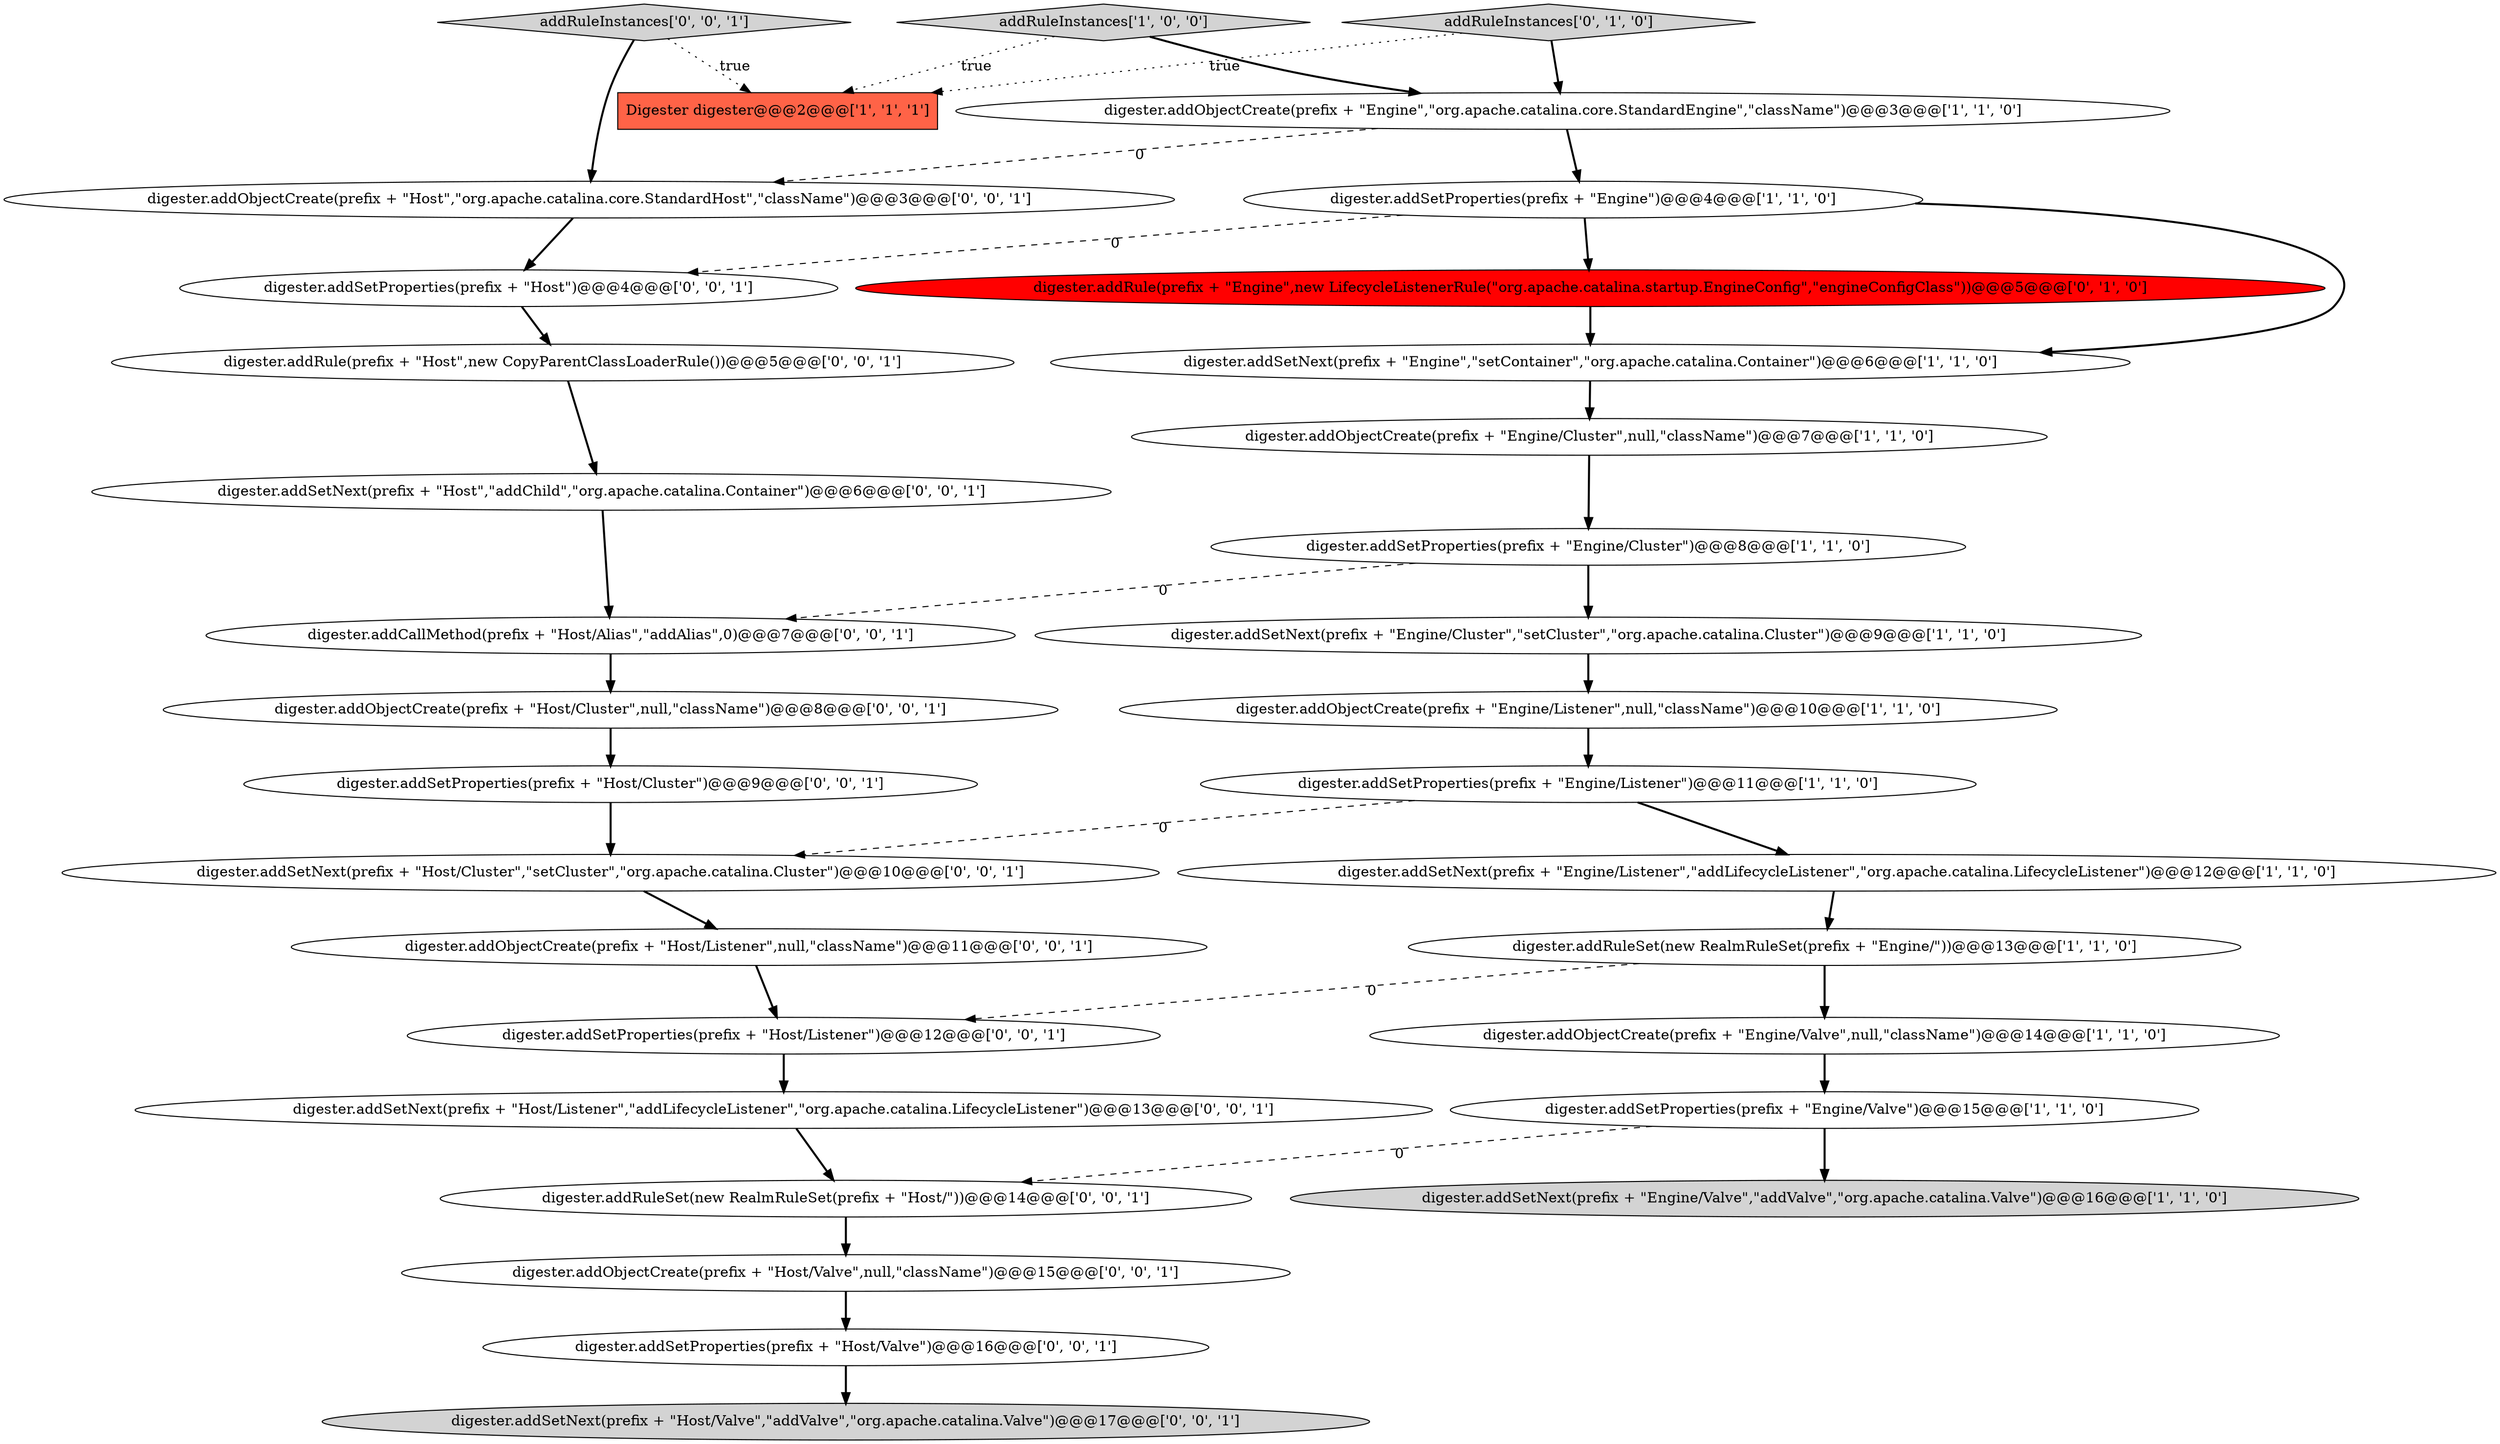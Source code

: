 digraph {
2 [style = filled, label = "digester.addObjectCreate(prefix + \"Engine\",\"org.apache.catalina.core.StandardEngine\",\"className\")@@@3@@@['1', '1', '0']", fillcolor = white, shape = ellipse image = "AAA0AAABBB1BBB"];
17 [style = filled, label = "digester.addObjectCreate(prefix + \"Host/Valve\",null,\"className\")@@@15@@@['0', '0', '1']", fillcolor = white, shape = ellipse image = "AAA0AAABBB3BBB"];
28 [style = filled, label = "digester.addSetNext(prefix + \"Host/Cluster\",\"setCluster\",\"org.apache.catalina.Cluster\")@@@10@@@['0', '0', '1']", fillcolor = white, shape = ellipse image = "AAA0AAABBB3BBB"];
31 [style = filled, label = "digester.addCallMethod(prefix + \"Host/Alias\",\"addAlias\",0)@@@7@@@['0', '0', '1']", fillcolor = white, shape = ellipse image = "AAA0AAABBB3BBB"];
9 [style = filled, label = "digester.addObjectCreate(prefix + \"Engine/Cluster\",null,\"className\")@@@7@@@['1', '1', '0']", fillcolor = white, shape = ellipse image = "AAA0AAABBB1BBB"];
6 [style = filled, label = "digester.addSetProperties(prefix + \"Engine/Cluster\")@@@8@@@['1', '1', '0']", fillcolor = white, shape = ellipse image = "AAA0AAABBB1BBB"];
4 [style = filled, label = "digester.addSetProperties(prefix + \"Engine/Valve\")@@@15@@@['1', '1', '0']", fillcolor = white, shape = ellipse image = "AAA0AAABBB1BBB"];
18 [style = filled, label = "digester.addRuleSet(new RealmRuleSet(prefix + \"Host/\"))@@@14@@@['0', '0', '1']", fillcolor = white, shape = ellipse image = "AAA0AAABBB3BBB"];
0 [style = filled, label = "digester.addSetProperties(prefix + \"Engine\")@@@4@@@['1', '1', '0']", fillcolor = white, shape = ellipse image = "AAA0AAABBB1BBB"];
12 [style = filled, label = "Digester digester@@@2@@@['1', '1', '1']", fillcolor = tomato, shape = box image = "AAA0AAABBB1BBB"];
19 [style = filled, label = "digester.addSetNext(prefix + \"Host\",\"addChild\",\"org.apache.catalina.Container\")@@@6@@@['0', '0', '1']", fillcolor = white, shape = ellipse image = "AAA0AAABBB3BBB"];
27 [style = filled, label = "digester.addObjectCreate(prefix + \"Host\",\"org.apache.catalina.core.StandardHost\",\"className\")@@@3@@@['0', '0', '1']", fillcolor = white, shape = ellipse image = "AAA0AAABBB3BBB"];
10 [style = filled, label = "addRuleInstances['1', '0', '0']", fillcolor = lightgray, shape = diamond image = "AAA0AAABBB1BBB"];
32 [style = filled, label = "digester.addSetProperties(prefix + \"Host\")@@@4@@@['0', '0', '1']", fillcolor = white, shape = ellipse image = "AAA0AAABBB3BBB"];
5 [style = filled, label = "digester.addSetProperties(prefix + \"Engine/Listener\")@@@11@@@['1', '1', '0']", fillcolor = white, shape = ellipse image = "AAA0AAABBB1BBB"];
26 [style = filled, label = "digester.addSetProperties(prefix + \"Host/Listener\")@@@12@@@['0', '0', '1']", fillcolor = white, shape = ellipse image = "AAA0AAABBB3BBB"];
23 [style = filled, label = "digester.addObjectCreate(prefix + \"Host/Listener\",null,\"className\")@@@11@@@['0', '0', '1']", fillcolor = white, shape = ellipse image = "AAA0AAABBB3BBB"];
14 [style = filled, label = "digester.addObjectCreate(prefix + \"Engine/Valve\",null,\"className\")@@@14@@@['1', '1', '0']", fillcolor = white, shape = ellipse image = "AAA0AAABBB1BBB"];
29 [style = filled, label = "digester.addRule(prefix + \"Host\",new CopyParentClassLoaderRule())@@@5@@@['0', '0', '1']", fillcolor = white, shape = ellipse image = "AAA0AAABBB3BBB"];
30 [style = filled, label = "digester.addSetNext(prefix + \"Host/Listener\",\"addLifecycleListener\",\"org.apache.catalina.LifecycleListener\")@@@13@@@['0', '0', '1']", fillcolor = white, shape = ellipse image = "AAA0AAABBB3BBB"];
20 [style = filled, label = "digester.addSetNext(prefix + \"Host/Valve\",\"addValve\",\"org.apache.catalina.Valve\")@@@17@@@['0', '0', '1']", fillcolor = lightgray, shape = ellipse image = "AAA0AAABBB3BBB"];
13 [style = filled, label = "digester.addSetNext(prefix + \"Engine/Listener\",\"addLifecycleListener\",\"org.apache.catalina.LifecycleListener\")@@@12@@@['1', '1', '0']", fillcolor = white, shape = ellipse image = "AAA0AAABBB1BBB"];
21 [style = filled, label = "digester.addSetProperties(prefix + \"Host/Cluster\")@@@9@@@['0', '0', '1']", fillcolor = white, shape = ellipse image = "AAA0AAABBB3BBB"];
7 [style = filled, label = "digester.addObjectCreate(prefix + \"Engine/Listener\",null,\"className\")@@@10@@@['1', '1', '0']", fillcolor = white, shape = ellipse image = "AAA0AAABBB1BBB"];
16 [style = filled, label = "addRuleInstances['0', '1', '0']", fillcolor = lightgray, shape = diamond image = "AAA0AAABBB2BBB"];
3 [style = filled, label = "digester.addSetNext(prefix + \"Engine/Valve\",\"addValve\",\"org.apache.catalina.Valve\")@@@16@@@['1', '1', '0']", fillcolor = lightgray, shape = ellipse image = "AAA0AAABBB1BBB"];
1 [style = filled, label = "digester.addRuleSet(new RealmRuleSet(prefix + \"Engine/\"))@@@13@@@['1', '1', '0']", fillcolor = white, shape = ellipse image = "AAA0AAABBB1BBB"];
15 [style = filled, label = "digester.addRule(prefix + \"Engine\",new LifecycleListenerRule(\"org.apache.catalina.startup.EngineConfig\",\"engineConfigClass\"))@@@5@@@['0', '1', '0']", fillcolor = red, shape = ellipse image = "AAA1AAABBB2BBB"];
22 [style = filled, label = "digester.addObjectCreate(prefix + \"Host/Cluster\",null,\"className\")@@@8@@@['0', '0', '1']", fillcolor = white, shape = ellipse image = "AAA0AAABBB3BBB"];
25 [style = filled, label = "digester.addSetProperties(prefix + \"Host/Valve\")@@@16@@@['0', '0', '1']", fillcolor = white, shape = ellipse image = "AAA0AAABBB3BBB"];
11 [style = filled, label = "digester.addSetNext(prefix + \"Engine/Cluster\",\"setCluster\",\"org.apache.catalina.Cluster\")@@@9@@@['1', '1', '0']", fillcolor = white, shape = ellipse image = "AAA0AAABBB1BBB"];
24 [style = filled, label = "addRuleInstances['0', '0', '1']", fillcolor = lightgray, shape = diamond image = "AAA0AAABBB3BBB"];
8 [style = filled, label = "digester.addSetNext(prefix + \"Engine\",\"setContainer\",\"org.apache.catalina.Container\")@@@6@@@['1', '1', '0']", fillcolor = white, shape = ellipse image = "AAA0AAABBB1BBB"];
4->18 [style = dashed, label="0"];
17->25 [style = bold, label=""];
4->3 [style = bold, label=""];
24->12 [style = dotted, label="true"];
27->32 [style = bold, label=""];
10->12 [style = dotted, label="true"];
16->12 [style = dotted, label="true"];
31->22 [style = bold, label=""];
19->31 [style = bold, label=""];
1->26 [style = dashed, label="0"];
0->32 [style = dashed, label="0"];
23->26 [style = bold, label=""];
22->21 [style = bold, label=""];
18->17 [style = bold, label=""];
2->27 [style = dashed, label="0"];
6->31 [style = dashed, label="0"];
16->2 [style = bold, label=""];
30->18 [style = bold, label=""];
0->15 [style = bold, label=""];
13->1 [style = bold, label=""];
21->28 [style = bold, label=""];
9->6 [style = bold, label=""];
26->30 [style = bold, label=""];
32->29 [style = bold, label=""];
25->20 [style = bold, label=""];
7->5 [style = bold, label=""];
2->0 [style = bold, label=""];
5->28 [style = dashed, label="0"];
29->19 [style = bold, label=""];
28->23 [style = bold, label=""];
6->11 [style = bold, label=""];
5->13 [style = bold, label=""];
0->8 [style = bold, label=""];
8->9 [style = bold, label=""];
1->14 [style = bold, label=""];
10->2 [style = bold, label=""];
24->27 [style = bold, label=""];
15->8 [style = bold, label=""];
11->7 [style = bold, label=""];
14->4 [style = bold, label=""];
}
